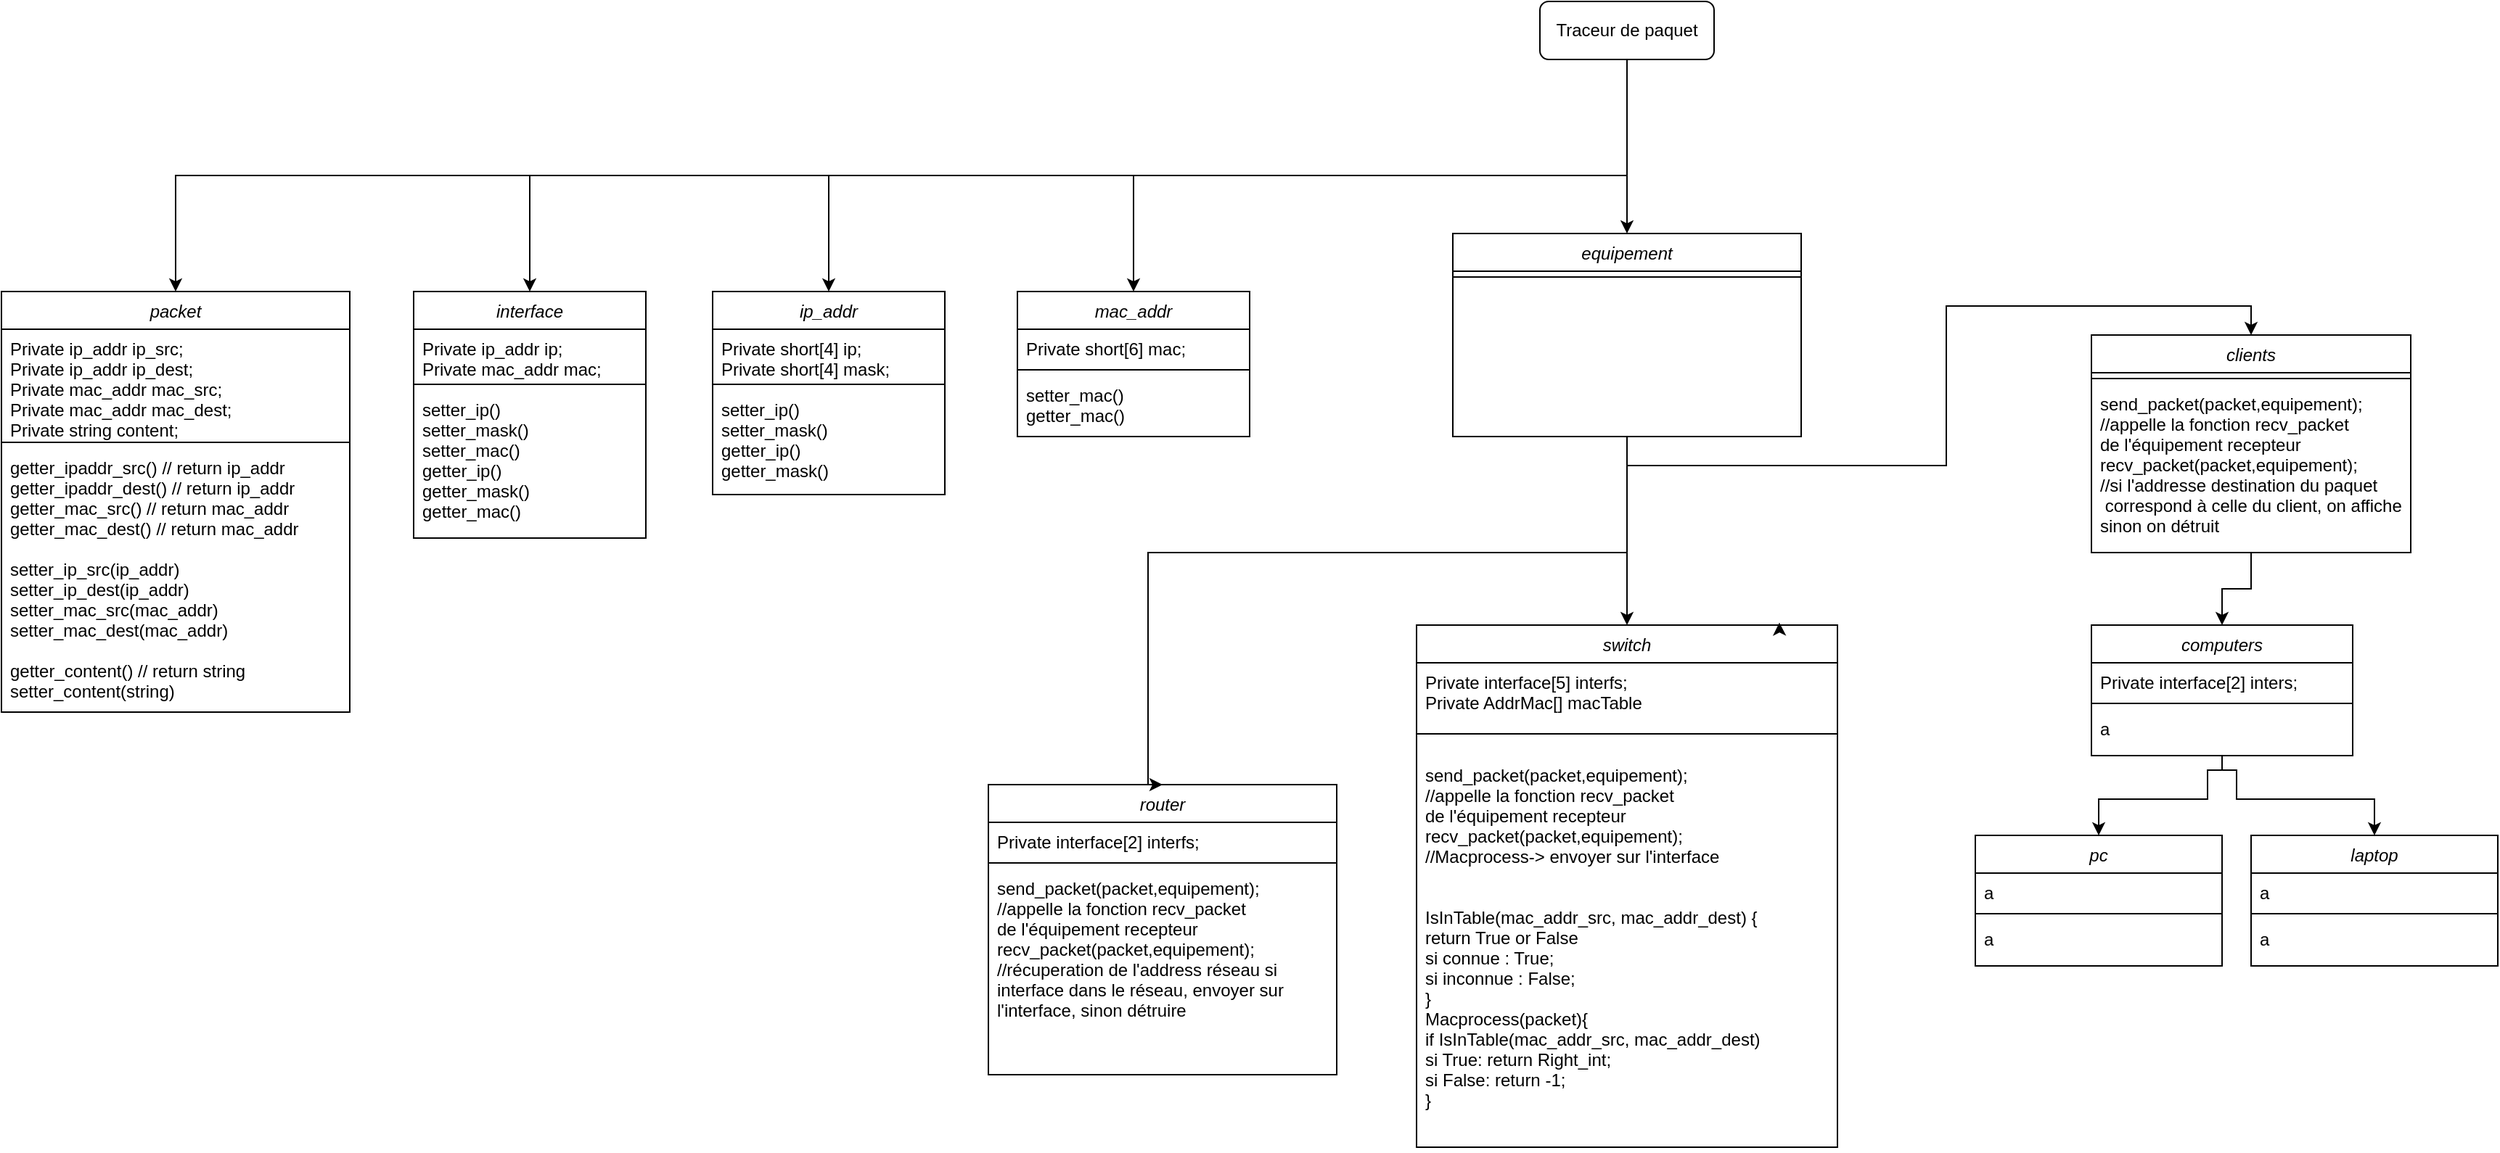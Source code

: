 <mxfile version="14.1.8" type="device"><diagram id="C5RBs43oDa-KdzZeNtuy" name="Page-1"><mxGraphModel dx="768" dy="482" grid="1" gridSize="10" guides="1" tooltips="1" connect="1" arrows="1" fold="1" page="1" pageScale="1" pageWidth="827" pageHeight="1169" math="0" shadow="0"><root><mxCell id="WIyWlLk6GJQsqaUBKTNV-0"/><mxCell id="WIyWlLk6GJQsqaUBKTNV-1" parent="WIyWlLk6GJQsqaUBKTNV-0"/><mxCell id="zkfFHV4jXpPFQw0GAbJ--0" value="ip_addr" style="swimlane;fontStyle=2;align=center;verticalAlign=top;childLayout=stackLayout;horizontal=1;startSize=26;horizontalStack=0;resizeParent=1;resizeLast=0;collapsible=1;marginBottom=0;rounded=0;shadow=0;strokeWidth=1;" parent="WIyWlLk6GJQsqaUBKTNV-1" vertex="1"><mxGeometry x="540" y="210" width="160" height="140" as="geometry"><mxRectangle x="230" y="140" width="160" height="26" as="alternateBounds"/></mxGeometry></mxCell><mxCell id="zkfFHV4jXpPFQw0GAbJ--1" value="Private short[4] ip;&#10;Private short[4] mask;" style="text;align=left;verticalAlign=top;spacingLeft=4;spacingRight=4;overflow=hidden;rotatable=0;points=[[0,0.5],[1,0.5]];portConstraint=eastwest;" parent="zkfFHV4jXpPFQw0GAbJ--0" vertex="1"><mxGeometry y="26" width="160" height="34" as="geometry"/></mxCell><mxCell id="zkfFHV4jXpPFQw0GAbJ--4" value="" style="line;html=1;strokeWidth=1;align=left;verticalAlign=middle;spacingTop=-1;spacingLeft=3;spacingRight=3;rotatable=0;labelPosition=right;points=[];portConstraint=eastwest;" parent="zkfFHV4jXpPFQw0GAbJ--0" vertex="1"><mxGeometry y="60" width="160" height="8" as="geometry"/></mxCell><mxCell id="zkfFHV4jXpPFQw0GAbJ--5" value="setter_ip()&#10;setter_mask()&#10;getter_ip()&#10;getter_mask()" style="text;align=left;verticalAlign=top;spacingLeft=4;spacingRight=4;overflow=hidden;rotatable=0;points=[[0,0.5],[1,0.5]];portConstraint=eastwest;" parent="zkfFHV4jXpPFQw0GAbJ--0" vertex="1"><mxGeometry y="68" width="160" height="72" as="geometry"/></mxCell><mxCell id="h-SWGnoDTuYmxHqbGAe4-1" value="interface" style="swimlane;fontStyle=2;align=center;verticalAlign=top;childLayout=stackLayout;horizontal=1;startSize=26;horizontalStack=0;resizeParent=1;resizeLast=0;collapsible=1;marginBottom=0;rounded=0;shadow=0;strokeWidth=1;" parent="WIyWlLk6GJQsqaUBKTNV-1" vertex="1"><mxGeometry x="334" y="210" width="160" height="170" as="geometry"><mxRectangle x="230" y="140" width="160" height="26" as="alternateBounds"/></mxGeometry></mxCell><mxCell id="h-SWGnoDTuYmxHqbGAe4-2" value="Private ip_addr ip;&#10;Private mac_addr mac;" style="text;align=left;verticalAlign=top;spacingLeft=4;spacingRight=4;overflow=hidden;rotatable=0;points=[[0,0.5],[1,0.5]];portConstraint=eastwest;" parent="h-SWGnoDTuYmxHqbGAe4-1" vertex="1"><mxGeometry y="26" width="160" height="34" as="geometry"/></mxCell><mxCell id="h-SWGnoDTuYmxHqbGAe4-3" value="" style="line;html=1;strokeWidth=1;align=left;verticalAlign=middle;spacingTop=-1;spacingLeft=3;spacingRight=3;rotatable=0;labelPosition=right;points=[];portConstraint=eastwest;" parent="h-SWGnoDTuYmxHqbGAe4-1" vertex="1"><mxGeometry y="60" width="160" height="8" as="geometry"/></mxCell><mxCell id="h-SWGnoDTuYmxHqbGAe4-4" value="setter_ip()&#10;setter_mask()&#10;setter_mac()&#10;getter_ip()&#10;getter_mask()&#10;getter_mac()" style="text;align=left;verticalAlign=top;spacingLeft=4;spacingRight=4;overflow=hidden;rotatable=0;points=[[0,0.5],[1,0.5]];portConstraint=eastwest;" parent="h-SWGnoDTuYmxHqbGAe4-1" vertex="1"><mxGeometry y="68" width="160" height="102" as="geometry"/></mxCell><mxCell id="h-SWGnoDTuYmxHqbGAe4-5" value="router" style="swimlane;fontStyle=2;align=center;verticalAlign=top;childLayout=stackLayout;horizontal=1;startSize=26;horizontalStack=0;resizeParent=1;resizeLast=0;collapsible=1;marginBottom=0;rounded=0;shadow=0;strokeWidth=1;" parent="WIyWlLk6GJQsqaUBKTNV-1" vertex="1"><mxGeometry x="730" y="550" width="240" height="200" as="geometry"><mxRectangle x="230" y="140" width="160" height="26" as="alternateBounds"/></mxGeometry></mxCell><mxCell id="h-SWGnoDTuYmxHqbGAe4-6" value="Private interface[2] interfs;" style="text;align=left;verticalAlign=top;spacingLeft=4;spacingRight=4;overflow=hidden;rotatable=0;points=[[0,0.5],[1,0.5]];portConstraint=eastwest;" parent="h-SWGnoDTuYmxHqbGAe4-5" vertex="1"><mxGeometry y="26" width="240" height="24" as="geometry"/></mxCell><mxCell id="h-SWGnoDTuYmxHqbGAe4-7" value="" style="line;html=1;strokeWidth=1;align=left;verticalAlign=middle;spacingTop=-1;spacingLeft=3;spacingRight=3;rotatable=0;labelPosition=right;points=[];portConstraint=eastwest;" parent="h-SWGnoDTuYmxHqbGAe4-5" vertex="1"><mxGeometry y="50" width="240" height="8" as="geometry"/></mxCell><mxCell id="h-SWGnoDTuYmxHqbGAe4-8" value="send_packet(packet,equipement);&#10;//appelle la fonction recv_packet &#10;de l'équipement recepteur&#10;recv_packet(packet,equipement); &#10;//récuperation de l'address réseau si &#10;interface dans le réseau, envoyer sur &#10;l'interface, sinon détruire  " style="text;align=left;verticalAlign=top;spacingLeft=4;spacingRight=4;overflow=hidden;rotatable=0;points=[[0,0.5],[1,0.5]];portConstraint=eastwest;" parent="h-SWGnoDTuYmxHqbGAe4-5" vertex="1"><mxGeometry y="58" width="240" height="142" as="geometry"/></mxCell><mxCell id="h-SWGnoDTuYmxHqbGAe4-9" value="mac_addr" style="swimlane;fontStyle=2;align=center;verticalAlign=top;childLayout=stackLayout;horizontal=1;startSize=26;horizontalStack=0;resizeParent=1;resizeLast=0;collapsible=1;marginBottom=0;rounded=0;shadow=0;strokeWidth=1;" parent="WIyWlLk6GJQsqaUBKTNV-1" vertex="1"><mxGeometry x="750" y="210" width="160" height="100" as="geometry"><mxRectangle x="230" y="140" width="160" height="26" as="alternateBounds"/></mxGeometry></mxCell><mxCell id="h-SWGnoDTuYmxHqbGAe4-10" value="Private short[6] mac;" style="text;align=left;verticalAlign=top;spacingLeft=4;spacingRight=4;overflow=hidden;rotatable=0;points=[[0,0.5],[1,0.5]];portConstraint=eastwest;" parent="h-SWGnoDTuYmxHqbGAe4-9" vertex="1"><mxGeometry y="26" width="160" height="24" as="geometry"/></mxCell><mxCell id="h-SWGnoDTuYmxHqbGAe4-11" value="" style="line;html=1;strokeWidth=1;align=left;verticalAlign=middle;spacingTop=-1;spacingLeft=3;spacingRight=3;rotatable=0;labelPosition=right;points=[];portConstraint=eastwest;" parent="h-SWGnoDTuYmxHqbGAe4-9" vertex="1"><mxGeometry y="50" width="160" height="8" as="geometry"/></mxCell><mxCell id="h-SWGnoDTuYmxHqbGAe4-12" value="setter_mac()&#10;getter_mac()" style="text;align=left;verticalAlign=top;spacingLeft=4;spacingRight=4;overflow=hidden;rotatable=0;points=[[0,0.5],[1,0.5]];portConstraint=eastwest;" parent="h-SWGnoDTuYmxHqbGAe4-9" vertex="1"><mxGeometry y="58" width="160" height="32" as="geometry"/></mxCell><mxCell id="h-SWGnoDTuYmxHqbGAe4-14" value="switch" style="swimlane;fontStyle=2;align=center;verticalAlign=top;childLayout=stackLayout;horizontal=1;startSize=26;horizontalStack=0;resizeParent=1;resizeLast=0;collapsible=1;marginBottom=0;rounded=0;shadow=0;strokeWidth=1;" parent="WIyWlLk6GJQsqaUBKTNV-1" vertex="1"><mxGeometry x="1025" y="440" width="290" height="360" as="geometry"><mxRectangle x="230" y="140" width="160" height="26" as="alternateBounds"/></mxGeometry></mxCell><mxCell id="h-SWGnoDTuYmxHqbGAe4-15" value="Private interface[5] interfs;&#10;Private AddrMac[] macTable" style="text;align=left;verticalAlign=top;spacingLeft=4;spacingRight=4;overflow=hidden;rotatable=0;points=[[0,0.5],[1,0.5]];portConstraint=eastwest;" parent="h-SWGnoDTuYmxHqbGAe4-14" vertex="1"><mxGeometry y="26" width="290" height="34" as="geometry"/></mxCell><mxCell id="h-SWGnoDTuYmxHqbGAe4-16" value="" style="line;html=1;strokeWidth=1;align=left;verticalAlign=middle;spacingTop=-1;spacingLeft=3;spacingRight=3;rotatable=0;labelPosition=right;points=[];portConstraint=eastwest;" parent="h-SWGnoDTuYmxHqbGAe4-14" vertex="1"><mxGeometry y="60" width="290" height="30" as="geometry"/></mxCell><mxCell id="h-SWGnoDTuYmxHqbGAe4-17" value="send_packet(packet,equipement);&#10;//appelle la fonction recv_packet &#10;de l'équipement recepteur&#10;recv_packet(packet,equipement); &#10;//Macprocess-&gt; envoyer sur l'interface &#10;&#10;&#10;IsInTable(mac_addr_src, mac_addr_dest) {&#10;return True or False&#10;si connue : True;&#10;si inconnue : False;&#10;}&#10;Macprocess(packet){&#10;if IsInTable(mac_addr_src, mac_addr_dest)&#10;si True: return Right_int;&#10;si False: return -1;&#10;}&#10;" style="text;align=left;verticalAlign=top;spacingLeft=4;spacingRight=4;overflow=hidden;rotatable=0;points=[[0,0.5],[1,0.5]];portConstraint=eastwest;" parent="h-SWGnoDTuYmxHqbGAe4-14" vertex="1"><mxGeometry y="90" width="290" height="270" as="geometry"/></mxCell><mxCell id="h-SWGnoDTuYmxHqbGAe4-18" value="packet" style="swimlane;fontStyle=2;align=center;verticalAlign=top;childLayout=stackLayout;horizontal=1;startSize=26;horizontalStack=0;resizeParent=1;resizeLast=0;collapsible=1;marginBottom=0;rounded=0;shadow=0;strokeWidth=1;" parent="WIyWlLk6GJQsqaUBKTNV-1" vertex="1"><mxGeometry x="50" y="210" width="240" height="290" as="geometry"><mxRectangle x="230" y="140" width="160" height="26" as="alternateBounds"/></mxGeometry></mxCell><mxCell id="h-SWGnoDTuYmxHqbGAe4-19" value="Private ip_addr ip_src;&#10;Private ip_addr ip_dest;&#10;Private mac_addr mac_src;&#10;Private mac_addr mac_dest;&#10;Private string content;" style="text;align=left;verticalAlign=top;spacingLeft=4;spacingRight=4;overflow=hidden;rotatable=0;points=[[0,0.5],[1,0.5]];portConstraint=eastwest;" parent="h-SWGnoDTuYmxHqbGAe4-18" vertex="1"><mxGeometry y="26" width="240" height="74" as="geometry"/></mxCell><mxCell id="h-SWGnoDTuYmxHqbGAe4-20" value="" style="line;html=1;strokeWidth=1;align=left;verticalAlign=middle;spacingTop=-1;spacingLeft=3;spacingRight=3;rotatable=0;labelPosition=right;points=[];portConstraint=eastwest;" parent="h-SWGnoDTuYmxHqbGAe4-18" vertex="1"><mxGeometry y="100" width="240" height="8" as="geometry"/></mxCell><mxCell id="h-SWGnoDTuYmxHqbGAe4-21" value="getter_ipaddr_src() // return ip_addr&#10;getter_ipaddr_dest() // return ip_addr&#10;getter_mac_src() // return mac_addr&#10;getter_mac_dest() // return mac_addr&#10;&#10;setter_ip_src(ip_addr)&#10;setter_ip_dest(ip_addr)&#10;setter_mac_src(mac_addr)&#10;setter_mac_dest(mac_addr)&#10;&#10;getter_content() // return string&#10;setter_content(string)" style="text;align=left;verticalAlign=top;spacingLeft=4;spacingRight=4;overflow=hidden;rotatable=0;points=[[0,0.5],[1,0.5]];portConstraint=eastwest;" parent="h-SWGnoDTuYmxHqbGAe4-18" vertex="1"><mxGeometry y="108" width="240" height="182" as="geometry"/></mxCell><mxCell id="LpaEuzihu4AakbQNzRLJ-15" style="edgeStyle=orthogonalEdgeStyle;rounded=0;orthogonalLoop=1;jettySize=auto;html=1;exitX=0.5;exitY=1;exitDx=0;exitDy=0;entryX=0.5;entryY=0;entryDx=0;entryDy=0;" edge="1" parent="WIyWlLk6GJQsqaUBKTNV-1" source="tHX4BQdQVA8MrK1QQCbA-0" target="LpaEuzihu4AakbQNzRLJ-4"><mxGeometry relative="1" as="geometry"/></mxCell><mxCell id="LpaEuzihu4AakbQNzRLJ-19" style="edgeStyle=orthogonalEdgeStyle;rounded=0;orthogonalLoop=1;jettySize=auto;html=1;exitX=0.5;exitY=1;exitDx=0;exitDy=0;entryX=0.5;entryY=0;entryDx=0;entryDy=0;" edge="1" parent="WIyWlLk6GJQsqaUBKTNV-1" source="tHX4BQdQVA8MrK1QQCbA-0" target="h-SWGnoDTuYmxHqbGAe4-9"><mxGeometry relative="1" as="geometry"/></mxCell><mxCell id="LpaEuzihu4AakbQNzRLJ-20" style="edgeStyle=orthogonalEdgeStyle;rounded=0;orthogonalLoop=1;jettySize=auto;html=1;exitX=0.5;exitY=1;exitDx=0;exitDy=0;entryX=0.5;entryY=0;entryDx=0;entryDy=0;" edge="1" parent="WIyWlLk6GJQsqaUBKTNV-1" source="tHX4BQdQVA8MrK1QQCbA-0" target="zkfFHV4jXpPFQw0GAbJ--0"><mxGeometry relative="1" as="geometry"/></mxCell><mxCell id="LpaEuzihu4AakbQNzRLJ-21" style="edgeStyle=orthogonalEdgeStyle;rounded=0;orthogonalLoop=1;jettySize=auto;html=1;exitX=0.5;exitY=1;exitDx=0;exitDy=0;entryX=0.5;entryY=0;entryDx=0;entryDy=0;" edge="1" parent="WIyWlLk6GJQsqaUBKTNV-1" source="tHX4BQdQVA8MrK1QQCbA-0" target="h-SWGnoDTuYmxHqbGAe4-1"><mxGeometry relative="1" as="geometry"/></mxCell><mxCell id="LpaEuzihu4AakbQNzRLJ-22" style="edgeStyle=orthogonalEdgeStyle;rounded=0;orthogonalLoop=1;jettySize=auto;html=1;exitX=0.5;exitY=1;exitDx=0;exitDy=0;entryX=0.5;entryY=0;entryDx=0;entryDy=0;" edge="1" parent="WIyWlLk6GJQsqaUBKTNV-1" source="tHX4BQdQVA8MrK1QQCbA-0" target="h-SWGnoDTuYmxHqbGAe4-18"><mxGeometry relative="1" as="geometry"/></mxCell><mxCell id="tHX4BQdQVA8MrK1QQCbA-0" value="Traceur de paquet" style="rounded=1;whiteSpace=wrap;html=1;" parent="WIyWlLk6GJQsqaUBKTNV-1" vertex="1"><mxGeometry x="1110" y="10" width="120" height="40" as="geometry"/></mxCell><mxCell id="tHX4BQdQVA8MrK1QQCbA-32" style="edgeStyle=orthogonalEdgeStyle;rounded=0;orthogonalLoop=1;jettySize=auto;html=1;exitX=0.5;exitY=1;exitDx=0;exitDy=0;entryX=0.5;entryY=0;entryDx=0;entryDy=0;" parent="WIyWlLk6GJQsqaUBKTNV-1" source="tHX4BQdQVA8MrK1QQCbA-17" target="tHX4BQdQVA8MrK1QQCbA-23" edge="1"><mxGeometry relative="1" as="geometry"><Array as="points"><mxPoint x="1580" y="540"/><mxPoint x="1570" y="540"/><mxPoint x="1570" y="560"/><mxPoint x="1495" y="560"/></Array></mxGeometry></mxCell><mxCell id="tHX4BQdQVA8MrK1QQCbA-33" style="edgeStyle=orthogonalEdgeStyle;rounded=0;orthogonalLoop=1;jettySize=auto;html=1;exitX=0.5;exitY=1;exitDx=0;exitDy=0;entryX=0.5;entryY=0;entryDx=0;entryDy=0;" parent="WIyWlLk6GJQsqaUBKTNV-1" source="tHX4BQdQVA8MrK1QQCbA-17" target="tHX4BQdQVA8MrK1QQCbA-27" edge="1"><mxGeometry relative="1" as="geometry"><Array as="points"><mxPoint x="1580" y="540"/><mxPoint x="1590" y="540"/><mxPoint x="1590" y="560"/><mxPoint x="1685" y="560"/></Array></mxGeometry></mxCell><mxCell id="tHX4BQdQVA8MrK1QQCbA-17" value="computers" style="swimlane;fontStyle=2;align=center;verticalAlign=top;childLayout=stackLayout;horizontal=1;startSize=26;horizontalStack=0;resizeParent=1;resizeLast=0;collapsible=1;marginBottom=0;rounded=0;shadow=0;strokeWidth=1;" parent="WIyWlLk6GJQsqaUBKTNV-1" vertex="1"><mxGeometry x="1490" y="440" width="180" height="90" as="geometry"><mxRectangle x="230" y="140" width="160" height="26" as="alternateBounds"/></mxGeometry></mxCell><mxCell id="tHX4BQdQVA8MrK1QQCbA-18" value="Private interface[2] inters;" style="text;align=left;verticalAlign=top;spacingLeft=4;spacingRight=4;overflow=hidden;rotatable=0;points=[[0,0.5],[1,0.5]];portConstraint=eastwest;" parent="tHX4BQdQVA8MrK1QQCbA-17" vertex="1"><mxGeometry y="26" width="180" height="24" as="geometry"/></mxCell><mxCell id="tHX4BQdQVA8MrK1QQCbA-19" value="" style="line;html=1;strokeWidth=1;align=left;verticalAlign=middle;spacingTop=-1;spacingLeft=3;spacingRight=3;rotatable=0;labelPosition=right;points=[];portConstraint=eastwest;" parent="tHX4BQdQVA8MrK1QQCbA-17" vertex="1"><mxGeometry y="50" width="180" height="8" as="geometry"/></mxCell><mxCell id="tHX4BQdQVA8MrK1QQCbA-20" value="a" style="text;align=left;verticalAlign=top;spacingLeft=4;spacingRight=4;overflow=hidden;rotatable=0;points=[[0,0.5],[1,0.5]];portConstraint=eastwest;" parent="tHX4BQdQVA8MrK1QQCbA-17" vertex="1"><mxGeometry y="58" width="180" height="22" as="geometry"/></mxCell><mxCell id="tHX4BQdQVA8MrK1QQCbA-23" value="pc" style="swimlane;fontStyle=2;align=center;verticalAlign=top;childLayout=stackLayout;horizontal=1;startSize=26;horizontalStack=0;resizeParent=1;resizeLast=0;collapsible=1;marginBottom=0;rounded=0;shadow=0;strokeWidth=1;" parent="WIyWlLk6GJQsqaUBKTNV-1" vertex="1"><mxGeometry x="1410" y="585" width="170" height="90" as="geometry"><mxRectangle x="230" y="140" width="160" height="26" as="alternateBounds"/></mxGeometry></mxCell><mxCell id="tHX4BQdQVA8MrK1QQCbA-24" value="a" style="text;align=left;verticalAlign=top;spacingLeft=4;spacingRight=4;overflow=hidden;rotatable=0;points=[[0,0.5],[1,0.5]];portConstraint=eastwest;" parent="tHX4BQdQVA8MrK1QQCbA-23" vertex="1"><mxGeometry y="26" width="170" height="24" as="geometry"/></mxCell><mxCell id="tHX4BQdQVA8MrK1QQCbA-25" value="" style="line;html=1;strokeWidth=1;align=left;verticalAlign=middle;spacingTop=-1;spacingLeft=3;spacingRight=3;rotatable=0;labelPosition=right;points=[];portConstraint=eastwest;" parent="tHX4BQdQVA8MrK1QQCbA-23" vertex="1"><mxGeometry y="50" width="170" height="8" as="geometry"/></mxCell><mxCell id="tHX4BQdQVA8MrK1QQCbA-26" value="a" style="text;align=left;verticalAlign=top;spacingLeft=4;spacingRight=4;overflow=hidden;rotatable=0;points=[[0,0.5],[1,0.5]];portConstraint=eastwest;" parent="tHX4BQdQVA8MrK1QQCbA-23" vertex="1"><mxGeometry y="58" width="170" height="22" as="geometry"/></mxCell><mxCell id="tHX4BQdQVA8MrK1QQCbA-27" value="laptop" style="swimlane;fontStyle=2;align=center;verticalAlign=top;childLayout=stackLayout;horizontal=1;startSize=26;horizontalStack=0;resizeParent=1;resizeLast=0;collapsible=1;marginBottom=0;rounded=0;shadow=0;strokeWidth=1;" parent="WIyWlLk6GJQsqaUBKTNV-1" vertex="1"><mxGeometry x="1600" y="585" width="170" height="90" as="geometry"><mxRectangle x="230" y="140" width="160" height="26" as="alternateBounds"/></mxGeometry></mxCell><mxCell id="tHX4BQdQVA8MrK1QQCbA-28" value="a" style="text;align=left;verticalAlign=top;spacingLeft=4;spacingRight=4;overflow=hidden;rotatable=0;points=[[0,0.5],[1,0.5]];portConstraint=eastwest;" parent="tHX4BQdQVA8MrK1QQCbA-27" vertex="1"><mxGeometry y="26" width="170" height="24" as="geometry"/></mxCell><mxCell id="tHX4BQdQVA8MrK1QQCbA-29" value="" style="line;html=1;strokeWidth=1;align=left;verticalAlign=middle;spacingTop=-1;spacingLeft=3;spacingRight=3;rotatable=0;labelPosition=right;points=[];portConstraint=eastwest;" parent="tHX4BQdQVA8MrK1QQCbA-27" vertex="1"><mxGeometry y="50" width="170" height="8" as="geometry"/></mxCell><mxCell id="tHX4BQdQVA8MrK1QQCbA-30" value="a" style="text;align=left;verticalAlign=top;spacingLeft=4;spacingRight=4;overflow=hidden;rotatable=0;points=[[0,0.5],[1,0.5]];portConstraint=eastwest;" parent="tHX4BQdQVA8MrK1QQCbA-27" vertex="1"><mxGeometry y="58" width="170" height="22" as="geometry"/></mxCell><mxCell id="qqPyJKwkjbUqEF8Pshpp-4" style="edgeStyle=orthogonalEdgeStyle;rounded=0;orthogonalLoop=1;jettySize=auto;html=1;exitX=0.5;exitY=1;exitDx=0;exitDy=0;entryX=0.5;entryY=0;entryDx=0;entryDy=0;" parent="WIyWlLk6GJQsqaUBKTNV-1" source="qqPyJKwkjbUqEF8Pshpp-0" target="tHX4BQdQVA8MrK1QQCbA-17" edge="1"><mxGeometry relative="1" as="geometry"/></mxCell><mxCell id="qqPyJKwkjbUqEF8Pshpp-0" value="clients" style="swimlane;fontStyle=2;align=center;verticalAlign=top;childLayout=stackLayout;horizontal=1;startSize=26;horizontalStack=0;resizeParent=1;resizeLast=0;collapsible=1;marginBottom=0;rounded=0;shadow=0;strokeWidth=1;" parent="WIyWlLk6GJQsqaUBKTNV-1" vertex="1"><mxGeometry x="1490" y="240" width="220" height="150" as="geometry"><mxRectangle x="230" y="140" width="160" height="26" as="alternateBounds"/></mxGeometry></mxCell><mxCell id="qqPyJKwkjbUqEF8Pshpp-2" value="" style="line;html=1;strokeWidth=1;align=left;verticalAlign=middle;spacingTop=-1;spacingLeft=3;spacingRight=3;rotatable=0;labelPosition=right;points=[];portConstraint=eastwest;" parent="qqPyJKwkjbUqEF8Pshpp-0" vertex="1"><mxGeometry y="26" width="220" height="8" as="geometry"/></mxCell><mxCell id="qqPyJKwkjbUqEF8Pshpp-3" value="send_packet(packet,equipement);&#10;//appelle la fonction recv_packet &#10;de l'équipement recepteur&#10;recv_packet(packet,equipement); &#10;//si l'addresse destination du paquet&#10; correspond à celle du client, on affiche, &#10;sinon on détruit&#10;" style="text;align=left;verticalAlign=top;spacingLeft=4;spacingRight=4;overflow=hidden;rotatable=0;points=[[0,0.5],[1,0.5]];portConstraint=eastwest;" parent="qqPyJKwkjbUqEF8Pshpp-0" vertex="1"><mxGeometry y="34" width="220" height="106" as="geometry"/></mxCell><mxCell id="LpaEuzihu4AakbQNzRLJ-16" style="edgeStyle=orthogonalEdgeStyle;rounded=0;orthogonalLoop=1;jettySize=auto;html=1;exitX=0.5;exitY=1;exitDx=0;exitDy=0;entryX=0.5;entryY=0;entryDx=0;entryDy=0;" edge="1" parent="WIyWlLk6GJQsqaUBKTNV-1" source="LpaEuzihu4AakbQNzRLJ-4" target="h-SWGnoDTuYmxHqbGAe4-14"><mxGeometry relative="1" as="geometry"/></mxCell><mxCell id="LpaEuzihu4AakbQNzRLJ-17" style="edgeStyle=orthogonalEdgeStyle;rounded=0;orthogonalLoop=1;jettySize=auto;html=1;exitX=0.5;exitY=1;exitDx=0;exitDy=0;entryX=0.5;entryY=0;entryDx=0;entryDy=0;" edge="1" parent="WIyWlLk6GJQsqaUBKTNV-1" source="LpaEuzihu4AakbQNzRLJ-4" target="qqPyJKwkjbUqEF8Pshpp-0"><mxGeometry relative="1" as="geometry"/></mxCell><mxCell id="LpaEuzihu4AakbQNzRLJ-18" style="edgeStyle=orthogonalEdgeStyle;rounded=0;orthogonalLoop=1;jettySize=auto;html=1;exitX=0.5;exitY=1;exitDx=0;exitDy=0;entryX=0.5;entryY=0;entryDx=0;entryDy=0;" edge="1" parent="WIyWlLk6GJQsqaUBKTNV-1" source="LpaEuzihu4AakbQNzRLJ-4" target="h-SWGnoDTuYmxHqbGAe4-5"><mxGeometry relative="1" as="geometry"><Array as="points"><mxPoint x="1170" y="390"/><mxPoint x="840" y="390"/><mxPoint x="840" y="550"/></Array></mxGeometry></mxCell><mxCell id="LpaEuzihu4AakbQNzRLJ-4" value="equipement" style="swimlane;fontStyle=2;align=center;verticalAlign=top;childLayout=stackLayout;horizontal=1;startSize=26;horizontalStack=0;resizeParent=1;resizeLast=0;collapsible=1;marginBottom=0;rounded=0;shadow=0;strokeWidth=1;" vertex="1" parent="WIyWlLk6GJQsqaUBKTNV-1"><mxGeometry x="1050" y="170" width="240" height="140" as="geometry"><mxRectangle x="230" y="140" width="160" height="26" as="alternateBounds"/></mxGeometry></mxCell><mxCell id="LpaEuzihu4AakbQNzRLJ-6" value="" style="line;html=1;strokeWidth=1;align=left;verticalAlign=middle;spacingTop=-1;spacingLeft=3;spacingRight=3;rotatable=0;labelPosition=right;points=[];portConstraint=eastwest;" vertex="1" parent="LpaEuzihu4AakbQNzRLJ-4"><mxGeometry y="26" width="240" height="8" as="geometry"/></mxCell><mxCell id="LpaEuzihu4AakbQNzRLJ-14" style="edgeStyle=orthogonalEdgeStyle;rounded=0;orthogonalLoop=1;jettySize=auto;html=1;exitX=0.75;exitY=0;exitDx=0;exitDy=0;entryX=0.862;entryY=-0.005;entryDx=0;entryDy=0;entryPerimeter=0;" edge="1" parent="WIyWlLk6GJQsqaUBKTNV-1" source="h-SWGnoDTuYmxHqbGAe4-14" target="h-SWGnoDTuYmxHqbGAe4-14"><mxGeometry relative="1" as="geometry"/></mxCell></root></mxGraphModel></diagram></mxfile>